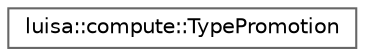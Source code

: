 digraph "类继承关系图"
{
 // LATEX_PDF_SIZE
  bgcolor="transparent";
  edge [fontname=Helvetica,fontsize=10,labelfontname=Helvetica,labelfontsize=10];
  node [fontname=Helvetica,fontsize=10,shape=box,height=0.2,width=0.4];
  rankdir="LR";
  Node0 [id="Node000000",label="luisa::compute::TypePromotion",height=0.2,width=0.4,color="grey40", fillcolor="white", style="filled",URL="$structluisa_1_1compute_1_1_type_promotion.html",tooltip=" "];
}
